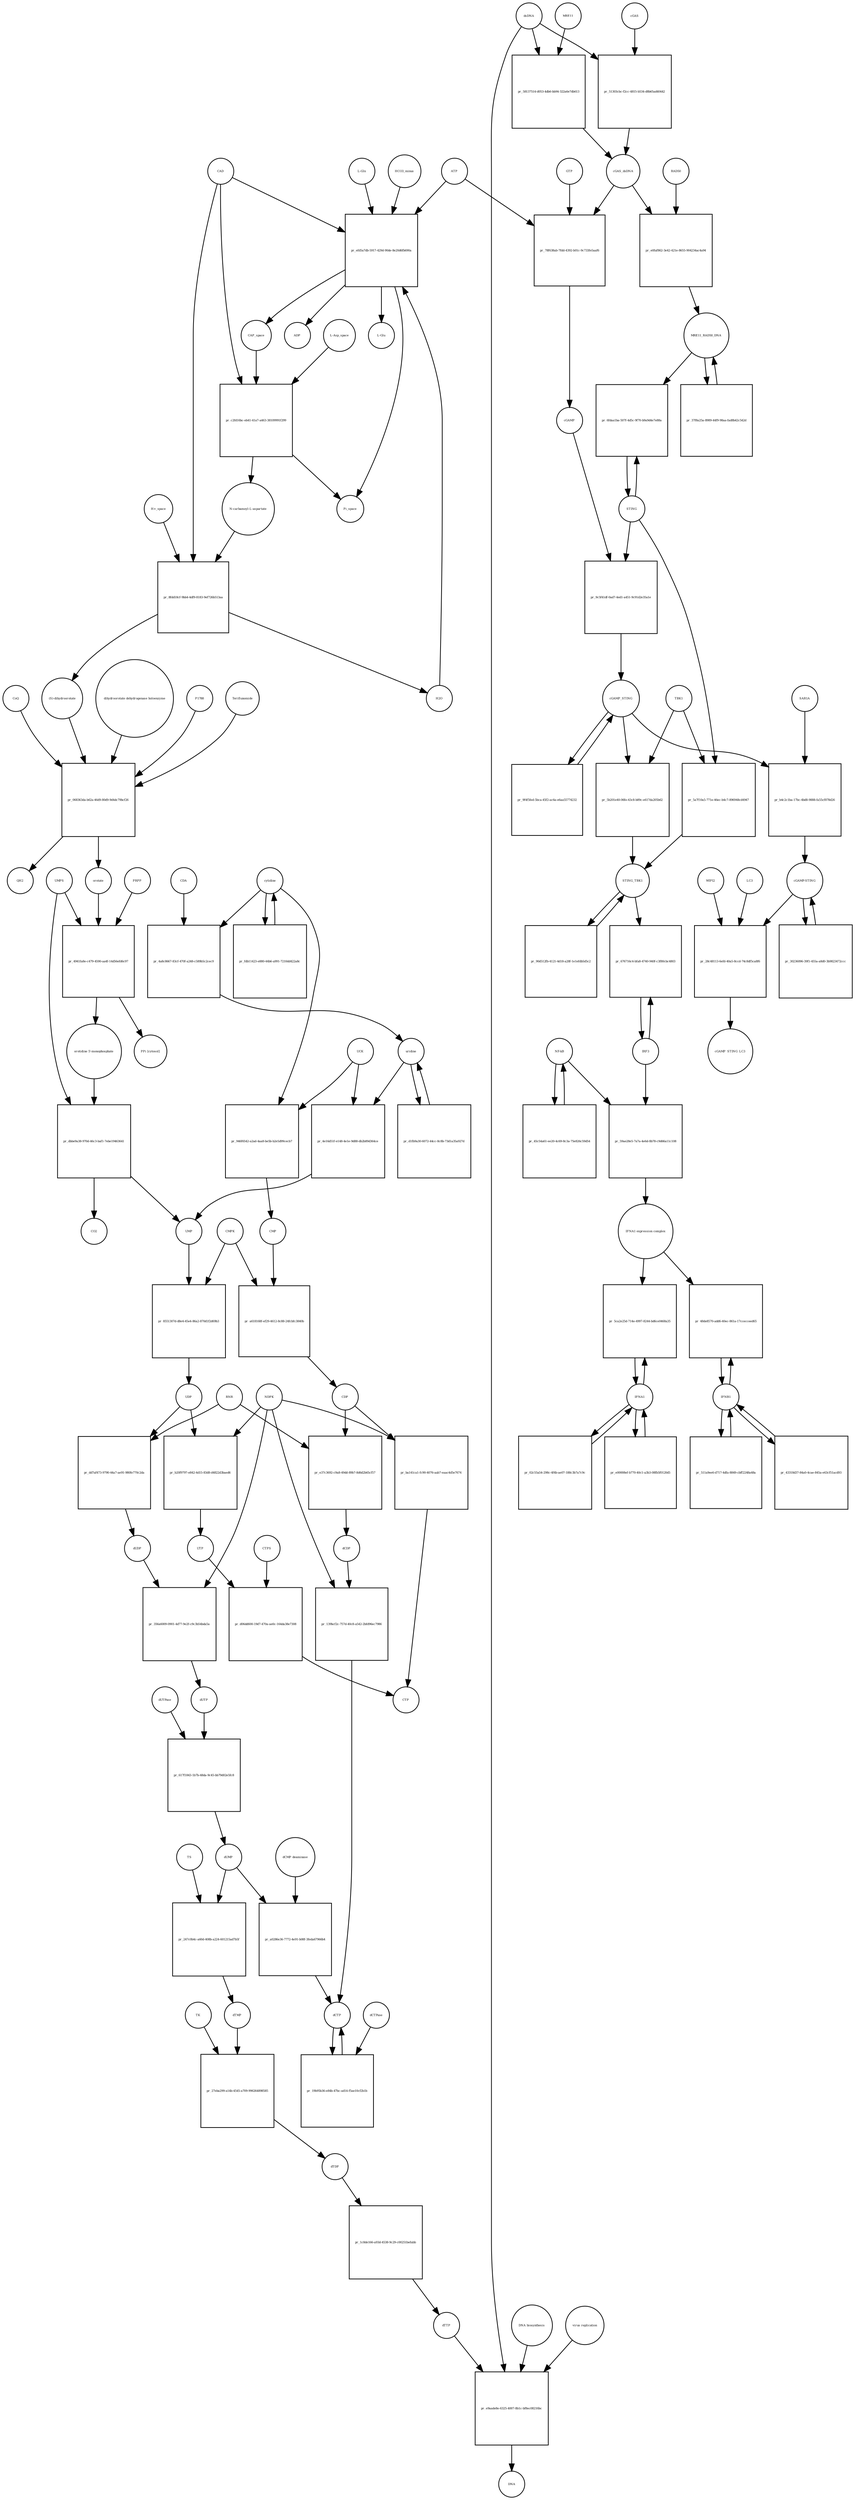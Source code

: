 strict digraph  {
"L-Gln" [annotation="", bipartite=0, cls="simple chemical", fontsize=4, label="L-Gln", shape=circle];
"pr_efd5a7db-5917-429d-90de-8e20d6fb690a" [annotation="", bipartite=1, cls=process, fontsize=4, label="pr_efd5a7db-5917-429d-90de-8e20d6fb690a", shape=square];
CAP_space [annotation="", bipartite=0, cls="simple chemical", fontsize=4, label=CAP_space, shape=circle];
CAD [annotation="", bipartite=0, cls=macromolecule, fontsize=4, label=CAD, shape=circle];
HCO3_minus [annotation="", bipartite=0, cls="simple chemical", fontsize=4, label=HCO3_minus, shape=circle];
H2O [annotation="", bipartite=0, cls="simple chemical", fontsize=4, label=H2O, shape=circle];
ATP [annotation="", bipartite=0, cls="simple chemical", fontsize=4, label=ATP, shape=circle];
"L-Glu" [annotation="", bipartite=0, cls="simple chemical", fontsize=4, label="L-Glu", shape=circle];
ADP [annotation="", bipartite=0, cls="simple chemical", fontsize=4, label=ADP, shape=circle];
Pi_space [annotation="", bipartite=0, cls="simple chemical", fontsize=4, label=Pi_space, shape=circle];
cytidine [annotation="", bipartite=0, cls="simple chemical", fontsize=4, label=cytidine, shape=circle];
"pr_4a8c8667-83cf-470f-a248-c589b5c2cec9" [annotation="", bipartite=1, cls=process, fontsize=4, label="pr_4a8c8667-83cf-470f-a248-c589b5c2cec9", shape=square];
uridine [annotation="", bipartite=0, cls="simple chemical", fontsize=4, label=uridine, shape=circle];
CDA [annotation="", bipartite=0, cls=macromolecule, fontsize=4, label=CDA, shape=circle];
"pr_4e16d51f-e148-4e1e-9d88-db2b89d364ce" [annotation="", bipartite=1, cls=process, fontsize=4, label="pr_4e16d51f-e148-4e1e-9d88-db2b89d364ce", shape=square];
UMP [annotation="", bipartite=0, cls="simple chemical", fontsize=4, label=UMP, shape=circle];
UCK [annotation="", bipartite=0, cls=macromolecule, fontsize=4, label=UCK, shape=circle];
"pr_946f6542-a2ad-4aa8-be5b-b2e5d99cecb7" [annotation="", bipartite=1, cls=process, fontsize=4, label="pr_946f6542-a2ad-4aa8-be5b-b2e5d99cecb7", shape=square];
CMP [annotation="", bipartite=0, cls="simple chemical", fontsize=4, label=CMP, shape=circle];
"pr_d1fb9a30-6072-44cc-8c8b-73d1a35a927d" [annotation="", bipartite=1, cls=process, fontsize=4, label="pr_d1fb9a30-6072-44cc-8c8b-73d1a35a927d", shape=square];
"pr_fdb11423-e880-44b6-a991-7210dd422a8c" [annotation="", bipartite=1, cls=process, fontsize=4, label="pr_fdb11423-e880-44b6-a991-7210dd422a8c", shape=square];
"pr_8551307d-d8e4-45e4-86a2-870d1f2d69b3" [annotation="", bipartite=1, cls=process, fontsize=4, label="pr_8551307d-d8e4-45e4-86a2-870d1f2d69b3", shape=square];
UDP [annotation="", bipartite=0, cls="simple chemical", fontsize=4, label=UDP, shape=circle];
CMPK [annotation="", bipartite=0, cls=macromolecule, fontsize=4, label=CMPK, shape=circle];
"pr_a618168f-ef29-4612-8c88-24fcbfc3840b" [annotation="", bipartite=1, cls=process, fontsize=4, label="pr_a618168f-ef29-4612-8c88-24fcbfc3840b", shape=square];
CDP [annotation="", bipartite=0, cls="simple chemical", fontsize=4, label=CDP, shape=circle];
"pr_b20f9797-e842-4d15-83d8-d4822d3baed6" [annotation="", bipartite=1, cls=process, fontsize=4, label="pr_b20f9797-e842-4d15-83d8-d4822d3baed6", shape=square];
UTP [annotation="", bipartite=0, cls="simple chemical", fontsize=4, label=UTP, shape=circle];
NDPK [annotation="", bipartite=0, cls=macromolecule, fontsize=4, label=NDPK, shape=circle];
"pr_ba141ca1-fc90-4076-aab7-eaac4d5e7674" [annotation="", bipartite=1, cls=process, fontsize=4, label="pr_ba141ca1-fc90-4076-aab7-eaac4d5e7674", shape=square];
CTP [annotation="", bipartite=0, cls="simple chemical", fontsize=4, label=CTP, shape=circle];
"pr_d06dd600-19d7-470a-ae0c-164da38e7308" [annotation="", bipartite=1, cls=process, fontsize=4, label="pr_d06dd600-19d7-470a-ae0c-164da38e7308", shape=square];
CTPS [annotation="", bipartite=0, cls=macromolecule, fontsize=4, label=CTPS, shape=circle];
"pr_dd7af473-9790-44a7-ae91-980fe770c2da" [annotation="", bipartite=1, cls=process, fontsize=4, label="pr_dd7af473-9790-44a7-ae91-980fe770c2da", shape=square];
dUDP [annotation="", bipartite=0, cls="simple chemical", fontsize=4, label=dUDP, shape=circle];
RNR [annotation="", bipartite=0, cls=macromolecule, fontsize=4, label=RNR, shape=circle];
"pr_356a6009-0901-4d77-9e2f-c9c3b54bda5a" [annotation="", bipartite=1, cls=process, fontsize=4, label="pr_356a6009-0901-4d77-9e2f-c9c3b54bda5a", shape=square];
dUTP [annotation="", bipartite=0, cls="simple chemical", fontsize=4, label=dUTP, shape=circle];
dCDP [annotation="", bipartite=0, cls="simple chemical", fontsize=4, label=dCDP, shape=circle];
"pr_139bcf2c-757d-40c8-a542-2bfd96ec7986" [annotation="", bipartite=1, cls=process, fontsize=4, label="pr_139bcf2c-757d-40c8-a542-2bfd96ec7986", shape=square];
dCTP [annotation="", bipartite=0, cls="simple chemical", fontsize=4, label=dCTP, shape=circle];
"pr_e37c3692-c9a8-49dd-89b7-8d6d2b65cf57" [annotation="", bipartite=1, cls=process, fontsize=4, label="pr_e37c3692-c9a8-49dd-89b7-8d6d2b65cf57", shape=square];
"pr_617f1843-1b7b-48da-9c45-bb79d02e5fc8" [annotation="", bipartite=1, cls=process, fontsize=4, label="pr_617f1843-1b7b-48da-9c45-bb79d02e5fc8", shape=square];
dUMP [annotation="", bipartite=0, cls="simple chemical", fontsize=4, label=dUMP, shape=circle];
dUTPase [annotation="", bipartite=0, cls=macromolecule, fontsize=4, label=dUTPase, shape=circle];
"pr_19b95b36-e84b-47bc-ad14-f5ae10cf2b1b" [annotation="", bipartite=1, cls=process, fontsize=4, label="pr_19b95b36-e84b-47bc-ad14-f5ae10cf2b1b", shape=square];
dCTPase [annotation="", bipartite=0, cls=macromolecule, fontsize=4, label=dCTPase, shape=circle];
"pr_a0286e36-7772-4e91-b08f-3feda67966b4" [annotation="", bipartite=1, cls=process, fontsize=4, label="pr_a0286e36-7772-4e91-b08f-3feda67966b4", shape=square];
"dCMP deaminase" [annotation="", bipartite=0, cls=macromolecule, fontsize=4, label="dCMP deaminase", shape=circle];
"pr_247c0b4c-a60d-408b-a224-601215ad7b5f" [annotation="", bipartite=1, cls=process, fontsize=4, label="pr_247c0b4c-a60d-408b-a224-601215ad7b5f", shape=square];
dTMP [annotation="", bipartite=0, cls="simple chemical", fontsize=4, label=dTMP, shape=circle];
TS [annotation="", bipartite=0, cls=macromolecule, fontsize=4, label=TS, shape=circle];
"pr_27eba299-a14b-4545-a709-996264898585" [annotation="", bipartite=1, cls=process, fontsize=4, label="pr_27eba299-a14b-4545-a709-996264898585", shape=square];
dTDP [annotation="", bipartite=0, cls="simple chemical", fontsize=4, label=dTDP, shape=circle];
TK [annotation="", bipartite=0, cls=macromolecule, fontsize=4, label=TK, shape=circle];
"pr_1c8de166-a93d-4538-9c29-c00251befabb" [annotation="", bipartite=1, cls=process, fontsize=4, label="pr_1c8de166-a93d-4538-9c29-c00251befabb", shape=square];
dTTP [annotation="", bipartite=0, cls="simple chemical", fontsize=4, label=dTTP, shape=circle];
dsDNA [annotation="", bipartite=0, cls="simple chemical", fontsize=4, label=dsDNA, shape=circle];
"pr_51303cbc-f2cc-4815-b534-d8b65ad40442" [annotation="", bipartite=1, cls=process, fontsize=4, label="pr_51303cbc-f2cc-4815-b534-d8b65ad40442", shape=square];
cGAS [annotation="", bipartite=0, cls=macromolecule, fontsize=4, label=cGAS, shape=circle];
cGAS_dsDNA [annotation="", bipartite=0, cls=complex, fontsize=4, label=cGAS_dsDNA, shape=circle];
"pr_78f638ab-7fdd-4392-b01c-9c733fe5aaf6" [annotation="", bipartite=1, cls=process, fontsize=4, label="pr_78f638ab-7fdd-4392-b01c-9c733fe5aaf6", shape=square];
GTP [annotation="", bipartite=0, cls="simple chemical", fontsize=4, label=GTP, shape=circle];
cGAMP [annotation="", bipartite=0, cls="simple chemical", fontsize=4, label=cGAMP, shape=circle];
"pr_9c5f41df-0ad7-4ed1-a451-9c91d2e35a1e" [annotation="", bipartite=1, cls=process, fontsize=4, label="pr_9c5f41df-0ad7-4ed1-a451-9c91d2e35a1e", shape=square];
STING [annotation="", bipartite=0, cls="macromolecule multimer", fontsize=4, label=STING, shape=circle];
cGAMP_STING [annotation="", bipartite=0, cls=complex, fontsize=4, label=cGAMP_STING, shape=circle];
TBK1 [annotation="", bipartite=0, cls=macromolecule, fontsize=4, label=TBK1, shape=circle];
"pr_5b201e40-06fe-43c8-b89c-e617da205b62" [annotation="", bipartite=1, cls=process, fontsize=4, label="pr_5b201e40-06fe-43c8-b89c-e617da205b62", shape=square];
STING_TBK1 [annotation="", bipartite=0, cls=complex, fontsize=4, label=STING_TBK1, shape=circle];
"pr_9f4f5fed-5bca-45f2-ac6a-e6aa55774232" [annotation="", bipartite=1, cls=process, fontsize=4, label="pr_9f4f5fed-5bca-45f2-ac6a-e6aa55774232", shape=square];
"pr_90d512fb-4121-4d18-a28f-1e1efdb5d5c2" [annotation="", bipartite=1, cls=process, fontsize=4, label="pr_90d512fb-4121-4d18-a28f-1e1efdb5d5c2", shape=square];
"NF-kB" [annotation="", bipartite=0, cls=complex, fontsize=4, label="NF-kB", shape=circle];
"pr_45c54a61-ee20-4c69-8c3a-75e826c59d54" [annotation="", bipartite=1, cls=process, fontsize=4, label="pr_45c54a61-ee20-4c69-8c3a-75e826c59d54", shape=square];
IFNA1 [annotation="", bipartite=0, cls="nucleic acid feature", fontsize=4, label=IFNA1, shape=circle];
"pr_e00008ef-b770-40c1-a3b3-08fb5f0120d5" [annotation="", bipartite=1, cls=process, fontsize=4, label="pr_e00008ef-b770-40c1-a3b3-08fb5f0120d5", shape=square];
IFNB1 [annotation="", bipartite=0, cls="nucleic acid feature", fontsize=4, label=IFNB1, shape=circle];
"pr_43318d37-84a0-4cae-845a-e63cf51acd93" [annotation="", bipartite=1, cls=process, fontsize=4, label="pr_43318d37-84a0-4cae-845a-e63cf51acd93", shape=square];
"pr_02c55a54-298c-4f4b-ae07-188c3b7a7c9c" [annotation="", bipartite=1, cls=process, fontsize=4, label="pr_02c55a54-298c-4f4b-ae07-188c3b7a7c9c", shape=square];
"pr_511a9ee6-d717-4dfa-8849-cbff2248a48a" [annotation="", bipartite=1, cls=process, fontsize=4, label="pr_511a9ee6-d717-4dfa-8849-cbff2248a48a", shape=square];
"pr_48de8570-add6-40ec-861a-17ccecceed65" [annotation="", bipartite=1, cls=process, fontsize=4, label="pr_48de8570-add6-40ec-861a-17ccecceed65", shape=square];
"IFNA1 expression complex" [annotation="", bipartite=0, cls=complex, fontsize=4, label="IFNA1 expression complex", shape=circle];
"cGAMP-STING" [annotation="", bipartite=0, cls=complex, fontsize=4, label="cGAMP-STING", shape=circle];
"pr_30236096-39f1-455a-a8d0-3b9823472ccc" [annotation="", bipartite=1, cls=process, fontsize=4, label="pr_30236096-39f1-455a-a8d0-3b9823472ccc", shape=square];
"pr_58137514-d053-4db6-bb94-322a6e7db613" [annotation="", bipartite=1, cls=process, fontsize=4, label="pr_58137514-d053-4db6-bb94-322a6e7db613", shape=square];
MRE11 [annotation="", bipartite=0, cls="macromolecule multimer", fontsize=4, label=MRE11, shape=circle];
RAD50 [annotation="", bipartite=0, cls="macromolecule multimer", fontsize=4, label=RAD50, shape=circle];
"pr_e0faf862-3e42-421e-8655-904234ac4a94" [annotation="", bipartite=1, cls=process, fontsize=4, label="pr_e0faf862-3e42-421e-8655-904234ac4a94", shape=square];
MRE11_RAD50_DNA [annotation="", bipartite=0, cls=complex, fontsize=4, label=MRE11_RAD50_DNA, shape=circle];
IRF3 [annotation="", bipartite=0, cls="macromolecule multimer", fontsize=4, label=IRF3, shape=circle];
"pr_676716c4-bfa8-4740-940f-c3f80cbc4803" [annotation="", bipartite=1, cls=process, fontsize=4, label="pr_676716c4-bfa8-4740-940f-c3f80cbc4803", shape=square];
"pr_b4c2c1ba-17bc-4bd8-9888-fa55cf878d26" [annotation="", bipartite=1, cls=process, fontsize=4, label="pr_b4c2c1ba-17bc-4bd8-9888-fa55cf878d26", shape=square];
SAR1A [annotation="", bipartite=0, cls=macromolecule, fontsize=4, label=SAR1A, shape=circle];
"pr_28c48113-6efd-40a5-8ccd-74c8df5ca8f6" [annotation="", bipartite=1, cls=process, fontsize=4, label="pr_28c48113-6efd-40a5-8ccd-74c8df5ca8f6", shape=square];
LC3 [annotation="", bipartite=0, cls=macromolecule, fontsize=4, label=LC3, shape=circle];
cGAMP_STING_LC3 [annotation="", bipartite=0, cls=complex, fontsize=4, label=cGAMP_STING_LC3, shape=circle];
WIPI2 [annotation="", bipartite=0, cls=macromolecule, fontsize=4, label=WIPI2, shape=circle];
"pr_6fdaa1ba-507f-4d5c-9f70-b9a9d4e7e88a" [annotation="", bipartite=1, cls=process, fontsize=4, label="pr_6fdaa1ba-507f-4d5c-9f70-b9a9d4e7e88a", shape=square];
"pr_5a7f10a5-771e-46ec-b4c7-896948cd4947" [annotation="", bipartite=1, cls=process, fontsize=4, label="pr_5a7f10a5-771e-46ec-b4c7-896948cd4947", shape=square];
"pr_37f8a25a-8989-44f9-98aa-fad8b42c542d" [annotation="", bipartite=1, cls=process, fontsize=4, label="pr_37f8a25a-8989-44f9-98aa-fad8b42c542d", shape=square];
"pr_c2fd16bc-eb41-41a7-a463-38109991f299" [annotation="", bipartite=1, cls=process, fontsize=4, label="pr_c2fd16bc-eb41-41a7-a463-38109991f299", shape=square];
"N-carbamoyl-L-aspartate" [annotation="", bipartite=0, cls="simple chemical", fontsize=4, label="N-carbamoyl-L-aspartate", shape=circle];
"L-Asp_space" [annotation="", bipartite=0, cls="simple chemical", fontsize=4, label="L-Asp_space", shape=circle];
"pr_8fdd18cf-9bb4-4df9-8183-9ef726b513aa" [annotation="", bipartite=1, cls=process, fontsize=4, label="pr_8fdd18cf-9bb4-4df9-8183-9ef726b513aa", shape=square];
"(S)-dihydroorotate" [annotation="", bipartite=0, cls="simple chemical", fontsize=4, label="(S)-dihydroorotate", shape=circle];
"H+_space" [annotation="", bipartite=0, cls="simple chemical", fontsize=4, label="H+_space", shape=circle];
"pr_068363da-b62a-46d9-80d9-9d4dc79bcf26" [annotation="", bipartite=1, cls=process, fontsize=4, label="pr_068363da-b62a-46d9-80d9-9d4dc79bcf26", shape=square];
orotate [annotation="", bipartite=0, cls="simple chemical", fontsize=4, label=orotate, shape=circle];
"dihydroorotate dehydrogenase holoenzyme" [annotation="", bipartite=0, cls="simple chemical", fontsize=4, label="dihydroorotate dehydrogenase holoenzyme", shape=circle];
P1788 [annotation="", bipartite=0, cls="simple chemical", fontsize=4, label=P1788, shape=circle];
Teriflunomide [annotation="", bipartite=0, cls="simple chemical", fontsize=4, label=Teriflunomide, shape=circle];
CoQ [annotation="", bipartite=0, cls="simple chemical", fontsize=4, label=CoQ, shape=circle];
QH2 [annotation="", bipartite=0, cls="simple chemical", fontsize=4, label=QH2, shape=circle];
"pr_4941fa8e-c479-4590-aa4f-14d56efd6c97" [annotation="", bipartite=1, cls=process, fontsize=4, label="pr_4941fa8e-c479-4590-aa4f-14d56efd6c97", shape=square];
"orotidine 5'-monophosphate" [annotation="", bipartite=0, cls="simple chemical", fontsize=4, label="orotidine 5'-monophosphate", shape=circle];
UMPS [annotation="", bipartite=0, cls="macromolecule multimer", fontsize=4, label=UMPS, shape=circle];
PRPP [annotation="", bipartite=0, cls="simple chemical", fontsize=4, label=PRPP, shape=circle];
"PPi [cytosol]" [annotation="", bipartite=0, cls="simple chemical", fontsize=4, label="PPi [cytosol]", shape=circle];
"pr_dbbe9a38-970d-46c3-baf1-7ebe19463641" [annotation="", bipartite=1, cls=process, fontsize=4, label="pr_dbbe9a38-970d-46c3-baf1-7ebe19463641", shape=square];
CO2 [annotation="", bipartite=0, cls="simple chemical", fontsize=4, label=CO2, shape=circle];
"pr_e9aade8e-6325-4007-8b1c-bf8ec08216bc" [annotation="", bipartite=1, cls=process, fontsize=4, label="pr_e9aade8e-6325-4007-8b1c-bf8ec08216bc", shape=square];
DNA [annotation="", bipartite=0, cls="nucleic acid feature", fontsize=4, label=DNA, shape=circle];
"DNA biosynthesis" [annotation="urn_miriam_obo.go_GO%3A0071897", bipartite=0, cls=phenotype, fontsize=4, label="DNA biosynthesis", shape=circle];
"virus replication" [annotation="", bipartite=0, cls=phenotype, fontsize=4, label="virus replication", shape=circle];
"pr_5ca2e25d-714e-4997-8244-bd6ce0468a35" [annotation="", bipartite=1, cls=process, fontsize=4, label="pr_5ca2e25d-714e-4997-8244-bd6ce0468a35", shape=square];
"pr_59ae28e5-7a7a-4e6d-8b78-c9d66a11c108" [annotation="", bipartite=1, cls=process, fontsize=4, label="pr_59ae28e5-7a7a-4e6d-8b78-c9d66a11c108", shape=square];
"L-Gln" -> "pr_efd5a7db-5917-429d-90de-8e20d6fb690a"  [annotation="", interaction_type=consumption];
"pr_efd5a7db-5917-429d-90de-8e20d6fb690a" -> CAP_space  [annotation="", interaction_type=production];
"pr_efd5a7db-5917-429d-90de-8e20d6fb690a" -> "L-Glu"  [annotation="", interaction_type=production];
"pr_efd5a7db-5917-429d-90de-8e20d6fb690a" -> ADP  [annotation="", interaction_type=production];
"pr_efd5a7db-5917-429d-90de-8e20d6fb690a" -> Pi_space  [annotation="", interaction_type=production];
CAP_space -> "pr_c2fd16bc-eb41-41a7-a463-38109991f299"  [annotation="", interaction_type=consumption];
CAD -> "pr_efd5a7db-5917-429d-90de-8e20d6fb690a"  [annotation=urn_miriam_reactome_REACT_1698, interaction_type=catalysis];
CAD -> "pr_c2fd16bc-eb41-41a7-a463-38109991f299"  [annotation=urn_miriam_reactome_REACT_1698, interaction_type=catalysis];
CAD -> "pr_8fdd18cf-9bb4-4df9-8183-9ef726b513aa"  [annotation=urn_miriam_reactome_REACT_1698, interaction_type=catalysis];
HCO3_minus -> "pr_efd5a7db-5917-429d-90de-8e20d6fb690a"  [annotation="", interaction_type=consumption];
H2O -> "pr_efd5a7db-5917-429d-90de-8e20d6fb690a"  [annotation="", interaction_type=consumption];
ATP -> "pr_efd5a7db-5917-429d-90de-8e20d6fb690a"  [annotation="", interaction_type=consumption];
ATP -> "pr_78f638ab-7fdd-4392-b01c-9c733fe5aaf6"  [annotation="", interaction_type=consumption];
cytidine -> "pr_4a8c8667-83cf-470f-a248-c589b5c2cec9"  [annotation="", interaction_type=consumption];
cytidine -> "pr_946f6542-a2ad-4aa8-be5b-b2e5d99cecb7"  [annotation="", interaction_type=consumption];
cytidine -> "pr_fdb11423-e880-44b6-a991-7210dd422a8c"  [annotation="", interaction_type=consumption];
"pr_4a8c8667-83cf-470f-a248-c589b5c2cec9" -> uridine  [annotation="", interaction_type=production];
uridine -> "pr_4e16d51f-e148-4e1e-9d88-db2b89d364ce"  [annotation="", interaction_type=consumption];
uridine -> "pr_d1fb9a30-6072-44cc-8c8b-73d1a35a927d"  [annotation="", interaction_type=consumption];
CDA -> "pr_4a8c8667-83cf-470f-a248-c589b5c2cec9"  [annotation="", interaction_type=catalysis];
"pr_4e16d51f-e148-4e1e-9d88-db2b89d364ce" -> UMP  [annotation="", interaction_type=production];
UMP -> "pr_8551307d-d8e4-45e4-86a2-870d1f2d69b3"  [annotation="", interaction_type=consumption];
UCK -> "pr_4e16d51f-e148-4e1e-9d88-db2b89d364ce"  [annotation="", interaction_type=catalysis];
UCK -> "pr_946f6542-a2ad-4aa8-be5b-b2e5d99cecb7"  [annotation="", interaction_type=catalysis];
"pr_946f6542-a2ad-4aa8-be5b-b2e5d99cecb7" -> CMP  [annotation="", interaction_type=production];
CMP -> "pr_a618168f-ef29-4612-8c88-24fcbfc3840b"  [annotation="", interaction_type=consumption];
"pr_d1fb9a30-6072-44cc-8c8b-73d1a35a927d" -> uridine  [annotation="", interaction_type=production];
"pr_fdb11423-e880-44b6-a991-7210dd422a8c" -> cytidine  [annotation="", interaction_type=production];
"pr_8551307d-d8e4-45e4-86a2-870d1f2d69b3" -> UDP  [annotation="", interaction_type=production];
UDP -> "pr_b20f9797-e842-4d15-83d8-d4822d3baed6"  [annotation="", interaction_type=consumption];
UDP -> "pr_dd7af473-9790-44a7-ae91-980fe770c2da"  [annotation="", interaction_type=consumption];
CMPK -> "pr_8551307d-d8e4-45e4-86a2-870d1f2d69b3"  [annotation="", interaction_type=catalysis];
CMPK -> "pr_a618168f-ef29-4612-8c88-24fcbfc3840b"  [annotation="", interaction_type=catalysis];
"pr_a618168f-ef29-4612-8c88-24fcbfc3840b" -> CDP  [annotation="", interaction_type=production];
CDP -> "pr_ba141ca1-fc90-4076-aab7-eaac4d5e7674"  [annotation="", interaction_type=consumption];
CDP -> "pr_e37c3692-c9a8-49dd-89b7-8d6d2b65cf57"  [annotation="", interaction_type=consumption];
"pr_b20f9797-e842-4d15-83d8-d4822d3baed6" -> UTP  [annotation="", interaction_type=production];
UTP -> "pr_d06dd600-19d7-470a-ae0c-164da38e7308"  [annotation="", interaction_type=consumption];
NDPK -> "pr_b20f9797-e842-4d15-83d8-d4822d3baed6"  [annotation="", interaction_type=catalysis];
NDPK -> "pr_ba141ca1-fc90-4076-aab7-eaac4d5e7674"  [annotation="", interaction_type=catalysis];
NDPK -> "pr_356a6009-0901-4d77-9e2f-c9c3b54bda5a"  [annotation="", interaction_type=catalysis];
NDPK -> "pr_139bcf2c-757d-40c8-a542-2bfd96ec7986"  [annotation="", interaction_type=catalysis];
"pr_ba141ca1-fc90-4076-aab7-eaac4d5e7674" -> CTP  [annotation="", interaction_type=production];
"pr_d06dd600-19d7-470a-ae0c-164da38e7308" -> CTP  [annotation="", interaction_type=production];
CTPS -> "pr_d06dd600-19d7-470a-ae0c-164da38e7308"  [annotation="", interaction_type=catalysis];
"pr_dd7af473-9790-44a7-ae91-980fe770c2da" -> dUDP  [annotation="", interaction_type=production];
dUDP -> "pr_356a6009-0901-4d77-9e2f-c9c3b54bda5a"  [annotation="", interaction_type=consumption];
RNR -> "pr_dd7af473-9790-44a7-ae91-980fe770c2da"  [annotation="", interaction_type=catalysis];
RNR -> "pr_e37c3692-c9a8-49dd-89b7-8d6d2b65cf57"  [annotation="", interaction_type=catalysis];
"pr_356a6009-0901-4d77-9e2f-c9c3b54bda5a" -> dUTP  [annotation="", interaction_type=production];
dUTP -> "pr_617f1843-1b7b-48da-9c45-bb79d02e5fc8"  [annotation="", interaction_type=consumption];
dCDP -> "pr_139bcf2c-757d-40c8-a542-2bfd96ec7986"  [annotation="", interaction_type=consumption];
"pr_139bcf2c-757d-40c8-a542-2bfd96ec7986" -> dCTP  [annotation="", interaction_type=production];
dCTP -> "pr_19b95b36-e84b-47bc-ad14-f5ae10cf2b1b"  [annotation="", interaction_type=consumption];
"pr_e37c3692-c9a8-49dd-89b7-8d6d2b65cf57" -> dCDP  [annotation="", interaction_type=production];
"pr_617f1843-1b7b-48da-9c45-bb79d02e5fc8" -> dUMP  [annotation="", interaction_type=production];
dUMP -> "pr_a0286e36-7772-4e91-b08f-3feda67966b4"  [annotation="", interaction_type=consumption];
dUMP -> "pr_247c0b4c-a60d-408b-a224-601215ad7b5f"  [annotation="", interaction_type=consumption];
dUTPase -> "pr_617f1843-1b7b-48da-9c45-bb79d02e5fc8"  [annotation="", interaction_type=catalysis];
"pr_19b95b36-e84b-47bc-ad14-f5ae10cf2b1b" -> dCTP  [annotation="", interaction_type=production];
dCTPase -> "pr_19b95b36-e84b-47bc-ad14-f5ae10cf2b1b"  [annotation="", interaction_type=catalysis];
"pr_a0286e36-7772-4e91-b08f-3feda67966b4" -> dCTP  [annotation="", interaction_type=production];
"dCMP deaminase" -> "pr_a0286e36-7772-4e91-b08f-3feda67966b4"  [annotation="", interaction_type=catalysis];
"pr_247c0b4c-a60d-408b-a224-601215ad7b5f" -> dTMP  [annotation="", interaction_type=production];
dTMP -> "pr_27eba299-a14b-4545-a709-996264898585"  [annotation="", interaction_type=consumption];
TS -> "pr_247c0b4c-a60d-408b-a224-601215ad7b5f"  [annotation="", interaction_type=catalysis];
"pr_27eba299-a14b-4545-a709-996264898585" -> dTDP  [annotation="", interaction_type=production];
dTDP -> "pr_1c8de166-a93d-4538-9c29-c00251befabb"  [annotation="", interaction_type=consumption];
TK -> "pr_27eba299-a14b-4545-a709-996264898585"  [annotation="", interaction_type=catalysis];
"pr_1c8de166-a93d-4538-9c29-c00251befabb" -> dTTP  [annotation="", interaction_type=production];
dTTP -> "pr_e9aade8e-6325-4007-8b1c-bf8ec08216bc"  [annotation="", interaction_type=consumption];
dsDNA -> "pr_51303cbc-f2cc-4815-b534-d8b65ad40442"  [annotation="", interaction_type=consumption];
dsDNA -> "pr_58137514-d053-4db6-bb94-322a6e7db613"  [annotation="", interaction_type=consumption];
dsDNA -> "pr_e9aade8e-6325-4007-8b1c-bf8ec08216bc"  [annotation="", interaction_type=consumption];
"pr_51303cbc-f2cc-4815-b534-d8b65ad40442" -> cGAS_dsDNA  [annotation="", interaction_type=production];
cGAS -> "pr_51303cbc-f2cc-4815-b534-d8b65ad40442"  [annotation="", interaction_type=consumption];
cGAS_dsDNA -> "pr_78f638ab-7fdd-4392-b01c-9c733fe5aaf6"  [annotation="", interaction_type=catalysis];
cGAS_dsDNA -> "pr_e0faf862-3e42-421e-8655-904234ac4a94"  [annotation="", interaction_type=consumption];
"pr_78f638ab-7fdd-4392-b01c-9c733fe5aaf6" -> cGAMP  [annotation="", interaction_type=production];
GTP -> "pr_78f638ab-7fdd-4392-b01c-9c733fe5aaf6"  [annotation="", interaction_type=consumption];
cGAMP -> "pr_9c5f41df-0ad7-4ed1-a451-9c91d2e35a1e"  [annotation="", interaction_type=consumption];
"pr_9c5f41df-0ad7-4ed1-a451-9c91d2e35a1e" -> cGAMP_STING  [annotation="", interaction_type=production];
STING -> "pr_9c5f41df-0ad7-4ed1-a451-9c91d2e35a1e"  [annotation="", interaction_type=consumption];
STING -> "pr_6fdaa1ba-507f-4d5c-9f70-b9a9d4e7e88a"  [annotation="", interaction_type=consumption];
STING -> "pr_5a7f10a5-771e-46ec-b4c7-896948cd4947"  [annotation="", interaction_type=consumption];
cGAMP_STING -> "pr_5b201e40-06fe-43c8-b89c-e617da205b62"  [annotation="", interaction_type=consumption];
cGAMP_STING -> "pr_9f4f5fed-5bca-45f2-ac6a-e6aa55774232"  [annotation="", interaction_type=consumption];
cGAMP_STING -> "pr_b4c2c1ba-17bc-4bd8-9888-fa55cf878d26"  [annotation="", interaction_type=consumption];
TBK1 -> "pr_5b201e40-06fe-43c8-b89c-e617da205b62"  [annotation="", interaction_type=consumption];
TBK1 -> "pr_5a7f10a5-771e-46ec-b4c7-896948cd4947"  [annotation="", interaction_type=consumption];
"pr_5b201e40-06fe-43c8-b89c-e617da205b62" -> STING_TBK1  [annotation="", interaction_type=production];
STING_TBK1 -> "pr_90d512fb-4121-4d18-a28f-1e1efdb5d5c2"  [annotation="", interaction_type=consumption];
STING_TBK1 -> "pr_676716c4-bfa8-4740-940f-c3f80cbc4803"  [annotation="", interaction_type=catalysis];
"pr_9f4f5fed-5bca-45f2-ac6a-e6aa55774232" -> cGAMP_STING  [annotation="", interaction_type=production];
"pr_90d512fb-4121-4d18-a28f-1e1efdb5d5c2" -> STING_TBK1  [annotation="", interaction_type=production];
"NF-kB" -> "pr_45c54a61-ee20-4c69-8c3a-75e826c59d54"  [annotation="", interaction_type=consumption];
"NF-kB" -> "pr_59ae28e5-7a7a-4e6d-8b78-c9d66a11c108"  [annotation="", interaction_type=consumption];
"pr_45c54a61-ee20-4c69-8c3a-75e826c59d54" -> "NF-kB"  [annotation="", interaction_type=production];
IFNA1 -> "pr_e00008ef-b770-40c1-a3b3-08fb5f0120d5"  [annotation="", interaction_type=consumption];
IFNA1 -> "pr_02c55a54-298c-4f4b-ae07-188c3b7a7c9c"  [annotation="", interaction_type=consumption];
IFNA1 -> "pr_5ca2e25d-714e-4997-8244-bd6ce0468a35"  [annotation="", interaction_type=consumption];
"pr_e00008ef-b770-40c1-a3b3-08fb5f0120d5" -> IFNA1  [annotation="", interaction_type=production];
IFNB1 -> "pr_43318d37-84a0-4cae-845a-e63cf51acd93"  [annotation="", interaction_type=consumption];
IFNB1 -> "pr_511a9ee6-d717-4dfa-8849-cbff2248a48a"  [annotation="", interaction_type=consumption];
IFNB1 -> "pr_48de8570-add6-40ec-861a-17ccecceed65"  [annotation="", interaction_type=consumption];
"pr_43318d37-84a0-4cae-845a-e63cf51acd93" -> IFNB1  [annotation="", interaction_type=production];
"pr_02c55a54-298c-4f4b-ae07-188c3b7a7c9c" -> IFNA1  [annotation="", interaction_type=production];
"pr_511a9ee6-d717-4dfa-8849-cbff2248a48a" -> IFNB1  [annotation="", interaction_type=production];
"pr_48de8570-add6-40ec-861a-17ccecceed65" -> IFNB1  [annotation="", interaction_type=production];
"IFNA1 expression complex" -> "pr_48de8570-add6-40ec-861a-17ccecceed65"  [annotation="", interaction_type=stimulation];
"IFNA1 expression complex" -> "pr_5ca2e25d-714e-4997-8244-bd6ce0468a35"  [annotation="", interaction_type=stimulation];
"cGAMP-STING" -> "pr_30236096-39f1-455a-a8d0-3b9823472ccc"  [annotation="", interaction_type=consumption];
"cGAMP-STING" -> "pr_28c48113-6efd-40a5-8ccd-74c8df5ca8f6"  [annotation="", interaction_type=consumption];
"pr_30236096-39f1-455a-a8d0-3b9823472ccc" -> "cGAMP-STING"  [annotation="", interaction_type=production];
"pr_58137514-d053-4db6-bb94-322a6e7db613" -> cGAS_dsDNA  [annotation="", interaction_type=production];
MRE11 -> "pr_58137514-d053-4db6-bb94-322a6e7db613"  [annotation="", interaction_type=consumption];
RAD50 -> "pr_e0faf862-3e42-421e-8655-904234ac4a94"  [annotation="", interaction_type=consumption];
"pr_e0faf862-3e42-421e-8655-904234ac4a94" -> MRE11_RAD50_DNA  [annotation="", interaction_type=production];
MRE11_RAD50_DNA -> "pr_6fdaa1ba-507f-4d5c-9f70-b9a9d4e7e88a"  [annotation="", interaction_type=catalysis];
MRE11_RAD50_DNA -> "pr_37f8a25a-8989-44f9-98aa-fad8b42c542d"  [annotation="", interaction_type=consumption];
IRF3 -> "pr_676716c4-bfa8-4740-940f-c3f80cbc4803"  [annotation="", interaction_type=consumption];
IRF3 -> "pr_59ae28e5-7a7a-4e6d-8b78-c9d66a11c108"  [annotation="", interaction_type=consumption];
"pr_676716c4-bfa8-4740-940f-c3f80cbc4803" -> IRF3  [annotation="", interaction_type=production];
"pr_b4c2c1ba-17bc-4bd8-9888-fa55cf878d26" -> "cGAMP-STING"  [annotation="", interaction_type=production];
SAR1A -> "pr_b4c2c1ba-17bc-4bd8-9888-fa55cf878d26"  [annotation="", interaction_type=catalysis];
"pr_28c48113-6efd-40a5-8ccd-74c8df5ca8f6" -> cGAMP_STING_LC3  [annotation="", interaction_type=production];
LC3 -> "pr_28c48113-6efd-40a5-8ccd-74c8df5ca8f6"  [annotation="", interaction_type=consumption];
WIPI2 -> "pr_28c48113-6efd-40a5-8ccd-74c8df5ca8f6"  [annotation="", interaction_type=catalysis];
"pr_6fdaa1ba-507f-4d5c-9f70-b9a9d4e7e88a" -> STING  [annotation="", interaction_type=production];
"pr_5a7f10a5-771e-46ec-b4c7-896948cd4947" -> STING_TBK1  [annotation="", interaction_type=production];
"pr_37f8a25a-8989-44f9-98aa-fad8b42c542d" -> MRE11_RAD50_DNA  [annotation="", interaction_type=production];
"pr_c2fd16bc-eb41-41a7-a463-38109991f299" -> "N-carbamoyl-L-aspartate"  [annotation="", interaction_type=production];
"pr_c2fd16bc-eb41-41a7-a463-38109991f299" -> Pi_space  [annotation="", interaction_type=production];
"N-carbamoyl-L-aspartate" -> "pr_8fdd18cf-9bb4-4df9-8183-9ef726b513aa"  [annotation="", interaction_type=consumption];
"L-Asp_space" -> "pr_c2fd16bc-eb41-41a7-a463-38109991f299"  [annotation="", interaction_type=consumption];
"pr_8fdd18cf-9bb4-4df9-8183-9ef726b513aa" -> "(S)-dihydroorotate"  [annotation="", interaction_type=production];
"pr_8fdd18cf-9bb4-4df9-8183-9ef726b513aa" -> H2O  [annotation="", interaction_type=production];
"(S)-dihydroorotate" -> "pr_068363da-b62a-46d9-80d9-9d4dc79bcf26"  [annotation="", interaction_type=consumption];
"H+_space" -> "pr_8fdd18cf-9bb4-4df9-8183-9ef726b513aa"  [annotation="", interaction_type=consumption];
"pr_068363da-b62a-46d9-80d9-9d4dc79bcf26" -> orotate  [annotation="", interaction_type=production];
"pr_068363da-b62a-46d9-80d9-9d4dc79bcf26" -> QH2  [annotation="", interaction_type=production];
orotate -> "pr_4941fa8e-c479-4590-aa4f-14d56efd6c97"  [annotation="", interaction_type=consumption];
"dihydroorotate dehydrogenase holoenzyme" -> "pr_068363da-b62a-46d9-80d9-9d4dc79bcf26"  [annotation=urn_miriam_reactome_REACT_1698, interaction_type=catalysis];
P1788 -> "pr_068363da-b62a-46d9-80d9-9d4dc79bcf26"  [annotation=urn_miriam_reactome_REACT_1698, interaction_type=inhibition];
Teriflunomide -> "pr_068363da-b62a-46d9-80d9-9d4dc79bcf26"  [annotation=urn_miriam_reactome_REACT_1698, interaction_type=inhibition];
CoQ -> "pr_068363da-b62a-46d9-80d9-9d4dc79bcf26"  [annotation="", interaction_type=consumption];
"pr_4941fa8e-c479-4590-aa4f-14d56efd6c97" -> "orotidine 5'-monophosphate"  [annotation="", interaction_type=production];
"pr_4941fa8e-c479-4590-aa4f-14d56efd6c97" -> "PPi [cytosol]"  [annotation="", interaction_type=production];
"orotidine 5'-monophosphate" -> "pr_dbbe9a38-970d-46c3-baf1-7ebe19463641"  [annotation="", interaction_type=consumption];
UMPS -> "pr_4941fa8e-c479-4590-aa4f-14d56efd6c97"  [annotation=urn_miriam_reactome_REACT_1698, interaction_type=catalysis];
UMPS -> "pr_dbbe9a38-970d-46c3-baf1-7ebe19463641"  [annotation=urn_miriam_reactome_REACT_1698, interaction_type=catalysis];
PRPP -> "pr_4941fa8e-c479-4590-aa4f-14d56efd6c97"  [annotation="", interaction_type=consumption];
"pr_dbbe9a38-970d-46c3-baf1-7ebe19463641" -> UMP  [annotation="", interaction_type=production];
"pr_dbbe9a38-970d-46c3-baf1-7ebe19463641" -> CO2  [annotation="", interaction_type=production];
"pr_e9aade8e-6325-4007-8b1c-bf8ec08216bc" -> DNA  [annotation="", interaction_type=production];
"DNA biosynthesis" -> "pr_e9aade8e-6325-4007-8b1c-bf8ec08216bc"  [annotation="", interaction_type=catalysis];
"virus replication" -> "pr_e9aade8e-6325-4007-8b1c-bf8ec08216bc"  [annotation="", interaction_type=inhibition];
"pr_5ca2e25d-714e-4997-8244-bd6ce0468a35" -> IFNA1  [annotation="", interaction_type=production];
"pr_59ae28e5-7a7a-4e6d-8b78-c9d66a11c108" -> "IFNA1 expression complex"  [annotation="", interaction_type=production];
}
